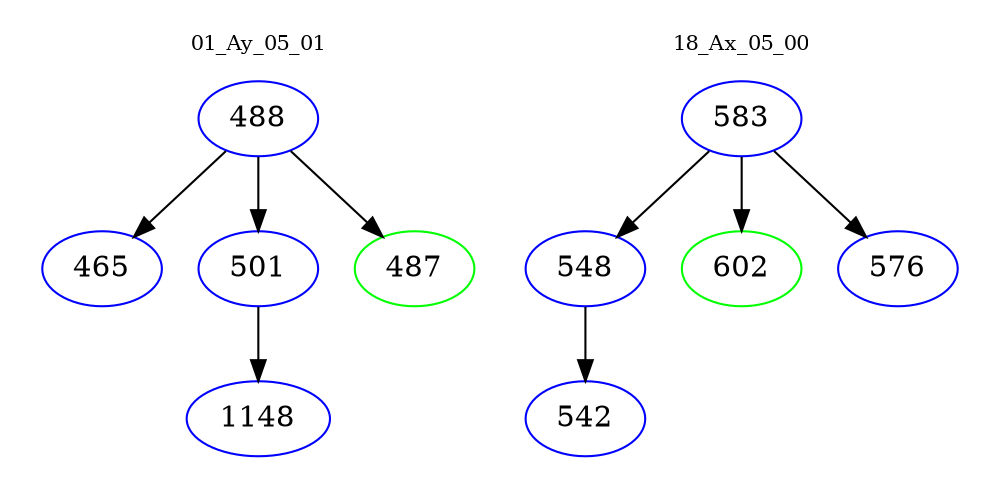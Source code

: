digraph{
subgraph cluster_0 {
color = white
label = "01_Ay_05_01";
fontsize=10;
T0_488 [label="488", color="blue"]
T0_488 -> T0_465 [color="black"]
T0_465 [label="465", color="blue"]
T0_488 -> T0_501 [color="black"]
T0_501 [label="501", color="blue"]
T0_501 -> T0_1148 [color="black"]
T0_1148 [label="1148", color="blue"]
T0_488 -> T0_487 [color="black"]
T0_487 [label="487", color="green"]
}
subgraph cluster_1 {
color = white
label = "18_Ax_05_00";
fontsize=10;
T1_583 [label="583", color="blue"]
T1_583 -> T1_548 [color="black"]
T1_548 [label="548", color="blue"]
T1_548 -> T1_542 [color="black"]
T1_542 [label="542", color="blue"]
T1_583 -> T1_602 [color="black"]
T1_602 [label="602", color="green"]
T1_583 -> T1_576 [color="black"]
T1_576 [label="576", color="blue"]
}
}
